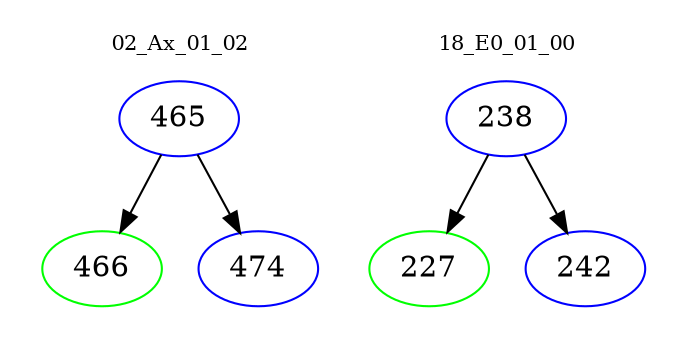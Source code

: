 digraph{
subgraph cluster_0 {
color = white
label = "02_Ax_01_02";
fontsize=10;
T0_465 [label="465", color="blue"]
T0_465 -> T0_466 [color="black"]
T0_466 [label="466", color="green"]
T0_465 -> T0_474 [color="black"]
T0_474 [label="474", color="blue"]
}
subgraph cluster_1 {
color = white
label = "18_E0_01_00";
fontsize=10;
T1_238 [label="238", color="blue"]
T1_238 -> T1_227 [color="black"]
T1_227 [label="227", color="green"]
T1_238 -> T1_242 [color="black"]
T1_242 [label="242", color="blue"]
}
}
